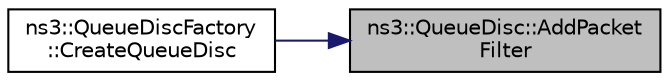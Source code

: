 digraph "ns3::QueueDisc::AddPacketFilter"
{
 // LATEX_PDF_SIZE
  edge [fontname="Helvetica",fontsize="10",labelfontname="Helvetica",labelfontsize="10"];
  node [fontname="Helvetica",fontsize="10",shape=record];
  rankdir="RL";
  Node1 [label="ns3::QueueDisc::AddPacket\lFilter",height=0.2,width=0.4,color="black", fillcolor="grey75", style="filled", fontcolor="black",tooltip="Add a packet filter to the tail of the list of filters used to classify packets."];
  Node1 -> Node2 [dir="back",color="midnightblue",fontsize="10",style="solid",fontname="Helvetica"];
  Node2 [label="ns3::QueueDiscFactory\l::CreateQueueDisc",height=0.2,width=0.4,color="black", fillcolor="white", style="filled",URL="$classns3_1_1_queue_disc_factory.html#a54976e363c67dc502dc67bafbdb59669",tooltip="Create a queue disc with the currently stored configuration."];
}
